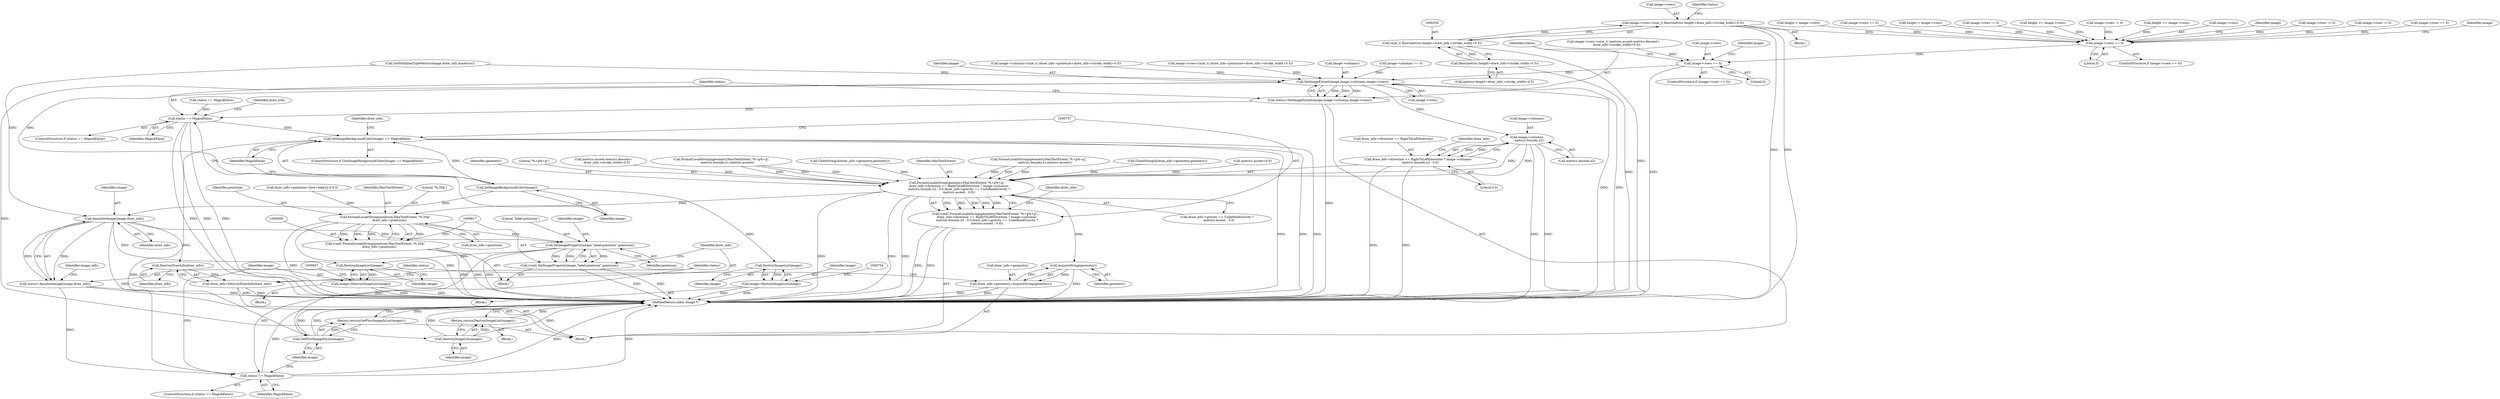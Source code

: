 digraph "0_ImageMagick_0474237508f39c4f783208123431815f1ededb76@pointer" {
"1000245" [label="(Call,image->rows=(size_t) floor(metrics.height+draw_info->stroke_width+0.5))"];
"1000249" [label="(Call,(size_t) floor(metrics.height+draw_info->stroke_width+0.5))"];
"1000251" [label="(Call,floor(metrics.height+draw_info->stroke_width+0.5))"];
"1000659" [label="(Call,image->rows == 0)"];
"1000684" [label="(Call,image->rows == 0)"];
"1000706" [label="(Call,SetImageExtent(image,image->columns,image->rows))"];
"1000704" [label="(Call,status=SetImageExtent(image,image->columns,image->rows))"];
"1000715" [label="(Call,status == MagickFalse)"];
"1000733" [label="(Call,SetImageBackgroundColor(image) == MagickFalse)"];
"1000827" [label="(Call,status == MagickFalse)"];
"1000730" [label="(Call,DestroyImageList(image))"];
"1000729" [label="(Return,return(DestroyImageList(image));)"];
"1000734" [label="(Call,SetImageBackgroundColor(image))"];
"1000750" [label="(Call,DestroyImageList(image))"];
"1000748" [label="(Call,image=DestroyImageList(image))"];
"1000796" [label="(Call,AnnotateImage(image,draw_info))"];
"1000794" [label="(Call,status=AnnotateImage(image,draw_info))"];
"1000818" [label="(Call,SetImageProperty(image,\"label:pointsize\",pointsize))"];
"1000816" [label="(Call,(void) SetImageProperty(image,\"label:pointsize\",pointsize))"];
"1000833" [label="(Call,DestroyImageList(image))"];
"1000831" [label="(Call,image=DestroyImageList(image))"];
"1000840" [label="(Call,GetFirstImageInList(image))"];
"1000839" [label="(Return,return(GetFirstImageInList(image));)"];
"1000824" [label="(Call,DestroyDrawInfo(draw_info))"];
"1000822" [label="(Call,draw_info=DestroyDrawInfo(draw_info))"];
"1000768" [label="(Call,image->columns-\n    metrics.bounds.x2)"];
"1000758" [label="(Call,FormatLocaleString(geometry,MaxTextExtent,\"%+g%+g\",\n    draw_info->direction == RightToLeftDirection ? image->columns-\n    metrics.bounds.x2 : 0.0,draw_info->gravity == UndefinedGravity ?\n    metrics.ascent : 0.0))"];
"1000756" [label="(Call,(void) FormatLocaleString(geometry,MaxTextExtent,\"%+g%+g\",\n    draw_info->direction == RightToLeftDirection ? image->columns-\n    metrics.bounds.x2 : 0.0,draw_info->gravity == UndefinedGravity ?\n    metrics.ascent : 0.0))"];
"1000792" [label="(Call,AcquireString(geometry))"];
"1000788" [label="(Call,draw_info->geometry=AcquireString(geometry))"];
"1000809" [label="(Call,FormatLocaleString(pointsize,MaxTextExtent,\"%.20g\",\n        draw_info->pointsize))"];
"1000807" [label="(Call,(void) FormatLocaleString(pointsize,MaxTextExtent,\"%.20g\",\n        draw_info->pointsize))"];
"1000762" [label="(Call,draw_info->direction == RightToLeftDirection ? image->columns-\n    metrics.bounds.x2 : 0.0)"];
"1000249" [label="(Call,(size_t) floor(metrics.height+draw_info->stroke_width+0.5))"];
"1000660" [label="(Call,image->rows)"];
"1000706" [label="(Call,SetImageExtent(image,image->columns,image->rows))"];
"1000689" [label="(Call,image->rows=(size_t) (draw_info->pointsize+draw_info->stroke_width+0.5))"];
"1000751" [label="(Identifier,image)"];
"1000666" [label="(Identifier,image)"];
"1000839" [label="(Return,return(GetFirstImageInList(image));)"];
"1000714" [label="(ControlStructure,if (status == MagickFalse))"];
"1000756" [label="(Call,(void) FormatLocaleString(geometry,MaxTextExtent,\"%+g%+g\",\n    draw_info->direction == RightToLeftDirection ? image->columns-\n    metrics.bounds.x2 : 0.0,draw_info->gravity == UndefinedGravity ?\n    metrics.ascent : 0.0))"];
"1000708" [label="(Call,image->columns)"];
"1000769" [label="(Call,image->columns)"];
"1000594" [label="(Call,status == MagickFalse)"];
"1000797" [label="(Identifier,image)"];
"1000816" [label="(Call,(void) SetImageProperty(image,\"label:pointsize\",pointsize))"];
"1000821" [label="(Identifier,pointsize)"];
"1000736" [label="(Identifier,MagickFalse)"];
"1000825" [label="(Identifier,draw_info)"];
"1000659" [label="(Call,image->rows == 0)"];
"1000362" [label="(Call,image->rows != 0)"];
"1000820" [label="(Literal,\"label:pointsize\")"];
"1000718" [label="(Block,)"];
"1000777" [label="(Literal,0.0)"];
"1000790" [label="(Identifier,draw_info)"];
"1000819" [label="(Identifier,image)"];
"1000251" [label="(Call,floor(metrics.height+draw_info->stroke_width+0.5))"];
"1000664" [label="(Call,image->rows=(size_t) (metrics.ascent-metrics.descent+\n       draw_info->stroke_width+0.5))"];
"1000704" [label="(Call,status=SetImageExtent(image,image->columns,image->rows))"];
"1000638" [label="(Call,image->columns == 0)"];
"1000734" [label="(Call,SetImageBackgroundColor(image))"];
"1000205" [label="(Call,metrics.ascent=0.0)"];
"1000739" [label="(Identifier,draw_info)"];
"1000759" [label="(Identifier,geometry)"];
"1000715" [label="(Call,status == MagickFalse)"];
"1000789" [label="(Call,draw_info->geometry)"];
"1000683" [label="(ControlStructure,if (image->rows == 0))"];
"1000832" [label="(Identifier,image)"];
"1000658" [label="(ControlStructure,if (image->rows == 0))"];
"1000830" [label="(Block,)"];
"1000802" [label="(Identifier,image_info)"];
"1000761" [label="(Literal,\"%+g%+g\")"];
"1000245" [label="(Call,image->rows=(size_t) floor(metrics.height+draw_info->stroke_width+0.5))"];
"1000685" [label="(Call,image->rows)"];
"1000750" [label="(Call,DestroyImageList(image))"];
"1000826" [label="(ControlStructure,if (status == MagickFalse))"];
"1000828" [label="(Identifier,status)"];
"1000840" [label="(Call,GetFirstImageInList(image))"];
"1000813" [label="(Call,draw_info->pointsize)"];
"1000793" [label="(Identifier,geometry)"];
"1000778" [label="(Call,draw_info->gravity == UndefinedGravity ?\n    metrics.ascent : 0.0)"];
"1000502" [label="(Call,image->rows != 0)"];
"1000252" [label="(Call,metrics.height+draw_info->stroke_width+0.5)"];
"1000795" [label="(Identifier,status)"];
"1000670" [label="(Call,metrics.ascent-metrics.descent+\n       draw_info->stroke_width+0.5)"];
"1000229" [label="(Block,)"];
"1000798" [label="(Identifier,draw_info)"];
"1000809" [label="(Call,FormatLocaleString(pointsize,MaxTextExtent,\"%.20g\",\n        draw_info->pointsize))"];
"1000711" [label="(Call,image->rows)"];
"1000720" [label="(Identifier,draw_info)"];
"1000270" [label="(Call,image->rows == 0)"];
"1000768" [label="(Call,image->columns-\n    metrics.bounds.x2)"];
"1000731" [label="(Identifier,image)"];
"1000575" [label="(Call,draw_info->pointsize=(low+high)/2.0-0.5)"];
"1000686" [label="(Identifier,image)"];
"1000758" [label="(Call,FormatLocaleString(geometry,MaxTextExtent,\"%+g%+g\",\n    draw_info->direction == RightToLeftDirection ? image->columns-\n    metrics.bounds.x2 : 0.0,draw_info->gravity == UndefinedGravity ?\n    metrics.ascent : 0.0))"];
"1000555" [label="(Call,height < image->rows)"];
"1000588" [label="(Call,GetMultilineTypeMetrics(image,draw_info,&metrics))"];
"1000805" [label="(Block,)"];
"1000831" [label="(Call,image=DestroyImageList(image))"];
"1000822" [label="(Call,draw_info=DestroyDrawInfo(draw_info))"];
"1000842" [label="(MethodReturn,static Image *)"];
"1000796" [label="(Call,AnnotateImage(image,draw_info))"];
"1000730" [label="(Call,DestroyImageList(image))"];
"1000684" [label="(Call,image->rows == 0)"];
"1000763" [label="(Call,draw_info->direction == RightToLeftDirection)"];
"1000833" [label="(Call,DestroyImageList(image))"];
"1000841" [label="(Identifier,image)"];
"1000737" [label="(Block,)"];
"1000735" [label="(Identifier,image)"];
"1000293" [label="(Call,FormatLocaleString(geometry,MaxTextExtent,\"%+g%+g\",\n            -metrics.bounds.x1,metrics.ascent))"];
"1000772" [label="(Call,metrics.bounds.x2)"];
"1000314" [label="(Call,CloneString(&draw_info->geometry,geometry))"];
"1000818" [label="(Call,SetImageProperty(image,\"label:pointsize\",pointsize))"];
"1000707" [label="(Identifier,image)"];
"1000106" [label="(Block,)"];
"1000792" [label="(Call,AcquireString(geometry))"];
"1000716" [label="(Identifier,status)"];
"1000246" [label="(Call,image->rows)"];
"1000824" [label="(Call,DestroyDrawInfo(draw_info))"];
"1000827" [label="(Call,status == MagickFalse)"];
"1000729" [label="(Return,return(DestroyImageList(image));)"];
"1000811" [label="(Identifier,MaxTextExtent)"];
"1000749" [label="(Identifier,image)"];
"1000733" [label="(Call,SetImageBackgroundColor(image) == MagickFalse)"];
"1000762" [label="(Call,draw_info->direction == RightToLeftDirection ? image->columns-\n    metrics.bounds.x2 : 0.0)"];
"1000812" [label="(Literal,\"%.20g\")"];
"1000794" [label="(Call,status=AnnotateImage(image,draw_info))"];
"1000224" [label="(Call,image->rows == 0)"];
"1000515" [label="(Call,height < image->rows)"];
"1000705" [label="(Identifier,status)"];
"1000550" [label="(Call,image->rows != 0)"];
"1000691" [label="(Identifier,image)"];
"1000781" [label="(Identifier,draw_info)"];
"1000643" [label="(Call,image->columns=(size_t) (draw_info->pointsize+draw_info->stroke_width+0.5))"];
"1000823" [label="(Identifier,draw_info)"];
"1000587" [label="(Identifier,status)"];
"1000663" [label="(Literal,0)"];
"1000401" [label="(Call,height >= image->rows)"];
"1000760" [label="(Identifier,MaxTextExtent)"];
"1000748" [label="(Call,image=DestroyImageList(image))"];
"1000396" [label="(Call,image->rows != 0)"];
"1000433" [label="(Call,FormatLocaleString(geometry,MaxTextExtent,\"%+g%+g\",\n            -metrics.bounds.x1,metrics.ascent))"];
"1000688" [label="(Literal,0)"];
"1000454" [label="(Call,CloneString(&draw_info->geometry,geometry))"];
"1000375" [label="(Call,height >= image->rows)"];
"1000717" [label="(Identifier,MagickFalse)"];
"1000834" [label="(Identifier,image)"];
"1000788" [label="(Call,draw_info->geometry=AcquireString(geometry))"];
"1000732" [label="(ControlStructure,if (SetImageBackgroundColor(image) == MagickFalse))"];
"1000807" [label="(Call,(void) FormatLocaleString(pointsize,MaxTextExtent,\"%.20g\",\n        draw_info->pointsize))"];
"1000829" [label="(Identifier,MagickFalse)"];
"1000810" [label="(Identifier,pointsize)"];
"1000245" -> "1000229"  [label="AST: "];
"1000245" -> "1000249"  [label="CFG: "];
"1000246" -> "1000245"  [label="AST: "];
"1000249" -> "1000245"  [label="AST: "];
"1000587" -> "1000245"  [label="CFG: "];
"1000245" -> "1000842"  [label="DDG: "];
"1000245" -> "1000842"  [label="DDG: "];
"1000249" -> "1000245"  [label="DDG: "];
"1000245" -> "1000659"  [label="DDG: "];
"1000249" -> "1000251"  [label="CFG: "];
"1000250" -> "1000249"  [label="AST: "];
"1000251" -> "1000249"  [label="AST: "];
"1000249" -> "1000842"  [label="DDG: "];
"1000251" -> "1000249"  [label="DDG: "];
"1000251" -> "1000252"  [label="CFG: "];
"1000252" -> "1000251"  [label="AST: "];
"1000251" -> "1000842"  [label="DDG: "];
"1000659" -> "1000658"  [label="AST: "];
"1000659" -> "1000663"  [label="CFG: "];
"1000660" -> "1000659"  [label="AST: "];
"1000663" -> "1000659"  [label="AST: "];
"1000666" -> "1000659"  [label="CFG: "];
"1000686" -> "1000659"  [label="CFG: "];
"1000375" -> "1000659"  [label="DDG: "];
"1000555" -> "1000659"  [label="DDG: "];
"1000502" -> "1000659"  [label="DDG: "];
"1000401" -> "1000659"  [label="DDG: "];
"1000550" -> "1000659"  [label="DDG: "];
"1000515" -> "1000659"  [label="DDG: "];
"1000270" -> "1000659"  [label="DDG: "];
"1000362" -> "1000659"  [label="DDG: "];
"1000224" -> "1000659"  [label="DDG: "];
"1000396" -> "1000659"  [label="DDG: "];
"1000659" -> "1000684"  [label="DDG: "];
"1000684" -> "1000683"  [label="AST: "];
"1000684" -> "1000688"  [label="CFG: "];
"1000685" -> "1000684"  [label="AST: "];
"1000688" -> "1000684"  [label="AST: "];
"1000691" -> "1000684"  [label="CFG: "];
"1000705" -> "1000684"  [label="CFG: "];
"1000684" -> "1000842"  [label="DDG: "];
"1000664" -> "1000684"  [label="DDG: "];
"1000684" -> "1000706"  [label="DDG: "];
"1000706" -> "1000704"  [label="AST: "];
"1000706" -> "1000711"  [label="CFG: "];
"1000707" -> "1000706"  [label="AST: "];
"1000708" -> "1000706"  [label="AST: "];
"1000711" -> "1000706"  [label="AST: "];
"1000704" -> "1000706"  [label="CFG: "];
"1000706" -> "1000842"  [label="DDG: "];
"1000706" -> "1000842"  [label="DDG: "];
"1000706" -> "1000704"  [label="DDG: "];
"1000706" -> "1000704"  [label="DDG: "];
"1000706" -> "1000704"  [label="DDG: "];
"1000588" -> "1000706"  [label="DDG: "];
"1000638" -> "1000706"  [label="DDG: "];
"1000643" -> "1000706"  [label="DDG: "];
"1000689" -> "1000706"  [label="DDG: "];
"1000706" -> "1000730"  [label="DDG: "];
"1000706" -> "1000734"  [label="DDG: "];
"1000706" -> "1000768"  [label="DDG: "];
"1000704" -> "1000106"  [label="AST: "];
"1000705" -> "1000704"  [label="AST: "];
"1000716" -> "1000704"  [label="CFG: "];
"1000704" -> "1000842"  [label="DDG: "];
"1000704" -> "1000715"  [label="DDG: "];
"1000715" -> "1000714"  [label="AST: "];
"1000715" -> "1000717"  [label="CFG: "];
"1000716" -> "1000715"  [label="AST: "];
"1000717" -> "1000715"  [label="AST: "];
"1000720" -> "1000715"  [label="CFG: "];
"1000735" -> "1000715"  [label="CFG: "];
"1000715" -> "1000842"  [label="DDG: "];
"1000715" -> "1000842"  [label="DDG: "];
"1000715" -> "1000842"  [label="DDG: "];
"1000594" -> "1000715"  [label="DDG: "];
"1000715" -> "1000733"  [label="DDG: "];
"1000733" -> "1000732"  [label="AST: "];
"1000733" -> "1000736"  [label="CFG: "];
"1000734" -> "1000733"  [label="AST: "];
"1000736" -> "1000733"  [label="AST: "];
"1000739" -> "1000733"  [label="CFG: "];
"1000757" -> "1000733"  [label="CFG: "];
"1000733" -> "1000842"  [label="DDG: "];
"1000733" -> "1000842"  [label="DDG: "];
"1000733" -> "1000842"  [label="DDG: "];
"1000734" -> "1000733"  [label="DDG: "];
"1000733" -> "1000827"  [label="DDG: "];
"1000827" -> "1000826"  [label="AST: "];
"1000827" -> "1000829"  [label="CFG: "];
"1000828" -> "1000827"  [label="AST: "];
"1000829" -> "1000827"  [label="AST: "];
"1000832" -> "1000827"  [label="CFG: "];
"1000841" -> "1000827"  [label="CFG: "];
"1000827" -> "1000842"  [label="DDG: "];
"1000827" -> "1000842"  [label="DDG: "];
"1000827" -> "1000842"  [label="DDG: "];
"1000794" -> "1000827"  [label="DDG: "];
"1000730" -> "1000729"  [label="AST: "];
"1000730" -> "1000731"  [label="CFG: "];
"1000731" -> "1000730"  [label="AST: "];
"1000729" -> "1000730"  [label="CFG: "];
"1000730" -> "1000842"  [label="DDG: "];
"1000730" -> "1000842"  [label="DDG: "];
"1000730" -> "1000729"  [label="DDG: "];
"1000729" -> "1000718"  [label="AST: "];
"1000842" -> "1000729"  [label="CFG: "];
"1000729" -> "1000842"  [label="DDG: "];
"1000734" -> "1000735"  [label="CFG: "];
"1000735" -> "1000734"  [label="AST: "];
"1000736" -> "1000734"  [label="CFG: "];
"1000734" -> "1000750"  [label="DDG: "];
"1000734" -> "1000796"  [label="DDG: "];
"1000750" -> "1000748"  [label="AST: "];
"1000750" -> "1000751"  [label="CFG: "];
"1000751" -> "1000750"  [label="AST: "];
"1000748" -> "1000750"  [label="CFG: "];
"1000750" -> "1000748"  [label="DDG: "];
"1000748" -> "1000737"  [label="AST: "];
"1000749" -> "1000748"  [label="AST: "];
"1000754" -> "1000748"  [label="CFG: "];
"1000748" -> "1000842"  [label="DDG: "];
"1000748" -> "1000842"  [label="DDG: "];
"1000796" -> "1000794"  [label="AST: "];
"1000796" -> "1000798"  [label="CFG: "];
"1000797" -> "1000796"  [label="AST: "];
"1000798" -> "1000796"  [label="AST: "];
"1000794" -> "1000796"  [label="CFG: "];
"1000796" -> "1000794"  [label="DDG: "];
"1000796" -> "1000794"  [label="DDG: "];
"1000588" -> "1000796"  [label="DDG: "];
"1000796" -> "1000818"  [label="DDG: "];
"1000796" -> "1000824"  [label="DDG: "];
"1000796" -> "1000833"  [label="DDG: "];
"1000796" -> "1000840"  [label="DDG: "];
"1000794" -> "1000106"  [label="AST: "];
"1000795" -> "1000794"  [label="AST: "];
"1000802" -> "1000794"  [label="CFG: "];
"1000794" -> "1000842"  [label="DDG: "];
"1000818" -> "1000816"  [label="AST: "];
"1000818" -> "1000821"  [label="CFG: "];
"1000819" -> "1000818"  [label="AST: "];
"1000820" -> "1000818"  [label="AST: "];
"1000821" -> "1000818"  [label="AST: "];
"1000816" -> "1000818"  [label="CFG: "];
"1000818" -> "1000842"  [label="DDG: "];
"1000818" -> "1000816"  [label="DDG: "];
"1000818" -> "1000816"  [label="DDG: "];
"1000818" -> "1000816"  [label="DDG: "];
"1000809" -> "1000818"  [label="DDG: "];
"1000818" -> "1000833"  [label="DDG: "];
"1000818" -> "1000840"  [label="DDG: "];
"1000816" -> "1000805"  [label="AST: "];
"1000817" -> "1000816"  [label="AST: "];
"1000823" -> "1000816"  [label="CFG: "];
"1000816" -> "1000842"  [label="DDG: "];
"1000816" -> "1000842"  [label="DDG: "];
"1000833" -> "1000831"  [label="AST: "];
"1000833" -> "1000834"  [label="CFG: "];
"1000834" -> "1000833"  [label="AST: "];
"1000831" -> "1000833"  [label="CFG: "];
"1000833" -> "1000831"  [label="DDG: "];
"1000831" -> "1000830"  [label="AST: "];
"1000832" -> "1000831"  [label="AST: "];
"1000837" -> "1000831"  [label="CFG: "];
"1000831" -> "1000842"  [label="DDG: "];
"1000831" -> "1000842"  [label="DDG: "];
"1000840" -> "1000839"  [label="AST: "];
"1000840" -> "1000841"  [label="CFG: "];
"1000841" -> "1000840"  [label="AST: "];
"1000839" -> "1000840"  [label="CFG: "];
"1000840" -> "1000842"  [label="DDG: "];
"1000840" -> "1000842"  [label="DDG: "];
"1000840" -> "1000839"  [label="DDG: "];
"1000839" -> "1000106"  [label="AST: "];
"1000842" -> "1000839"  [label="CFG: "];
"1000839" -> "1000842"  [label="DDG: "];
"1000824" -> "1000822"  [label="AST: "];
"1000824" -> "1000825"  [label="CFG: "];
"1000825" -> "1000824"  [label="AST: "];
"1000822" -> "1000824"  [label="CFG: "];
"1000824" -> "1000822"  [label="DDG: "];
"1000822" -> "1000106"  [label="AST: "];
"1000823" -> "1000822"  [label="AST: "];
"1000828" -> "1000822"  [label="CFG: "];
"1000822" -> "1000842"  [label="DDG: "];
"1000822" -> "1000842"  [label="DDG: "];
"1000768" -> "1000762"  [label="AST: "];
"1000768" -> "1000772"  [label="CFG: "];
"1000769" -> "1000768"  [label="AST: "];
"1000772" -> "1000768"  [label="AST: "];
"1000762" -> "1000768"  [label="CFG: "];
"1000768" -> "1000842"  [label="DDG: "];
"1000768" -> "1000842"  [label="DDG: "];
"1000768" -> "1000758"  [label="DDG: "];
"1000768" -> "1000758"  [label="DDG: "];
"1000768" -> "1000762"  [label="DDG: "];
"1000768" -> "1000762"  [label="DDG: "];
"1000758" -> "1000756"  [label="AST: "];
"1000758" -> "1000778"  [label="CFG: "];
"1000759" -> "1000758"  [label="AST: "];
"1000760" -> "1000758"  [label="AST: "];
"1000761" -> "1000758"  [label="AST: "];
"1000762" -> "1000758"  [label="AST: "];
"1000778" -> "1000758"  [label="AST: "];
"1000756" -> "1000758"  [label="CFG: "];
"1000758" -> "1000842"  [label="DDG: "];
"1000758" -> "1000842"  [label="DDG: "];
"1000758" -> "1000842"  [label="DDG: "];
"1000758" -> "1000756"  [label="DDG: "];
"1000758" -> "1000756"  [label="DDG: "];
"1000758" -> "1000756"  [label="DDG: "];
"1000758" -> "1000756"  [label="DDG: "];
"1000758" -> "1000756"  [label="DDG: "];
"1000454" -> "1000758"  [label="DDG: "];
"1000293" -> "1000758"  [label="DDG: "];
"1000293" -> "1000758"  [label="DDG: "];
"1000293" -> "1000758"  [label="DDG: "];
"1000314" -> "1000758"  [label="DDG: "];
"1000433" -> "1000758"  [label="DDG: "];
"1000433" -> "1000758"  [label="DDG: "];
"1000433" -> "1000758"  [label="DDG: "];
"1000205" -> "1000758"  [label="DDG: "];
"1000670" -> "1000758"  [label="DDG: "];
"1000758" -> "1000792"  [label="DDG: "];
"1000758" -> "1000809"  [label="DDG: "];
"1000756" -> "1000106"  [label="AST: "];
"1000757" -> "1000756"  [label="AST: "];
"1000790" -> "1000756"  [label="CFG: "];
"1000756" -> "1000842"  [label="DDG: "];
"1000756" -> "1000842"  [label="DDG: "];
"1000792" -> "1000788"  [label="AST: "];
"1000792" -> "1000793"  [label="CFG: "];
"1000793" -> "1000792"  [label="AST: "];
"1000788" -> "1000792"  [label="CFG: "];
"1000792" -> "1000842"  [label="DDG: "];
"1000792" -> "1000788"  [label="DDG: "];
"1000788" -> "1000106"  [label="AST: "];
"1000789" -> "1000788"  [label="AST: "];
"1000795" -> "1000788"  [label="CFG: "];
"1000788" -> "1000842"  [label="DDG: "];
"1000788" -> "1000842"  [label="DDG: "];
"1000809" -> "1000807"  [label="AST: "];
"1000809" -> "1000813"  [label="CFG: "];
"1000810" -> "1000809"  [label="AST: "];
"1000811" -> "1000809"  [label="AST: "];
"1000812" -> "1000809"  [label="AST: "];
"1000813" -> "1000809"  [label="AST: "];
"1000807" -> "1000809"  [label="CFG: "];
"1000809" -> "1000842"  [label="DDG: "];
"1000809" -> "1000842"  [label="DDG: "];
"1000809" -> "1000807"  [label="DDG: "];
"1000809" -> "1000807"  [label="DDG: "];
"1000809" -> "1000807"  [label="DDG: "];
"1000809" -> "1000807"  [label="DDG: "];
"1000575" -> "1000809"  [label="DDG: "];
"1000807" -> "1000805"  [label="AST: "];
"1000808" -> "1000807"  [label="AST: "];
"1000817" -> "1000807"  [label="CFG: "];
"1000807" -> "1000842"  [label="DDG: "];
"1000807" -> "1000842"  [label="DDG: "];
"1000762" -> "1000777"  [label="CFG: "];
"1000763" -> "1000762"  [label="AST: "];
"1000777" -> "1000762"  [label="AST: "];
"1000781" -> "1000762"  [label="CFG: "];
"1000762" -> "1000842"  [label="DDG: "];
"1000762" -> "1000842"  [label="DDG: "];
}
